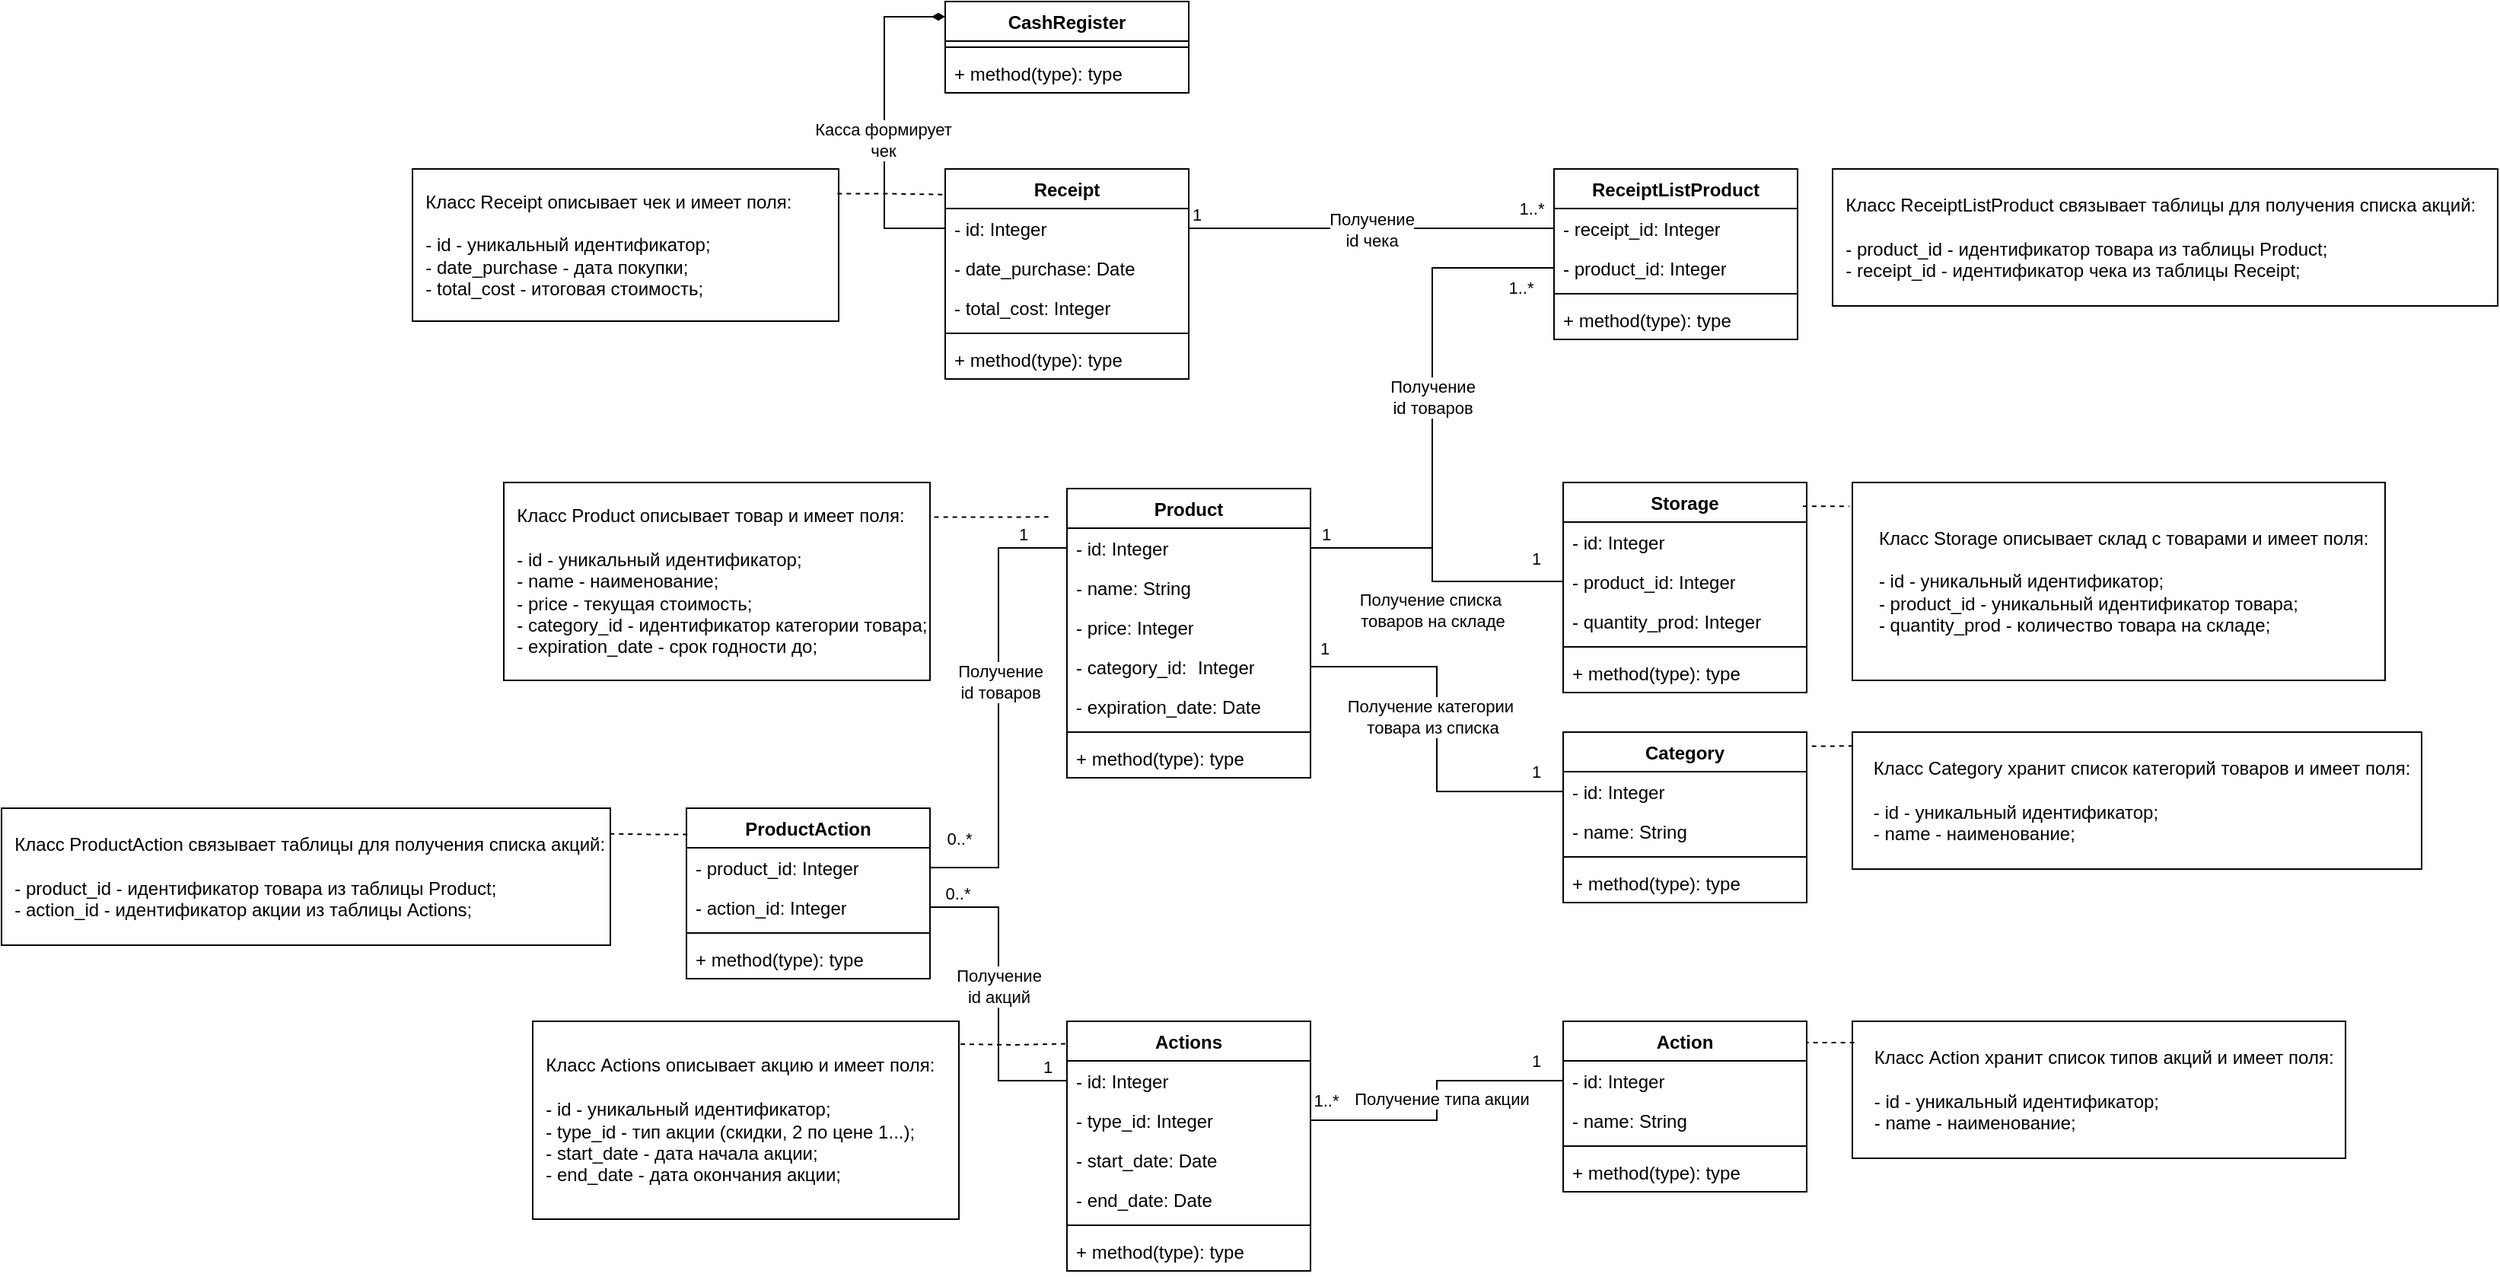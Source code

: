 <mxfile version="24.8.3">
  <diagram name="Страница — 1" id="jcjPnnef1QimTesesR7c">
    <mxGraphModel dx="1742" dy="925" grid="1" gridSize="10" guides="1" tooltips="1" connect="1" arrows="1" fold="1" page="0" pageScale="1" pageWidth="827" pageHeight="1169" math="0" shadow="0">
      <root>
        <mxCell id="0" />
        <mxCell id="1" parent="0" />
        <mxCell id="q1_f-fq9vrWVQxnhj_u6-1" value="Product" style="swimlane;fontStyle=1;align=center;verticalAlign=top;childLayout=stackLayout;horizontal=1;startSize=26;horizontalStack=0;resizeParent=1;resizeParentMax=0;resizeLast=0;collapsible=1;marginBottom=0;whiteSpace=wrap;html=1;" vertex="1" parent="1">
          <mxGeometry x="210" y="160" width="160" height="190" as="geometry" />
        </mxCell>
        <mxCell id="q1_f-fq9vrWVQxnhj_u6-5" value="- id: Integer" style="text;strokeColor=none;fillColor=none;align=left;verticalAlign=top;spacingLeft=4;spacingRight=4;overflow=hidden;rotatable=0;points=[[0,0.5],[1,0.5]];portConstraint=eastwest;whiteSpace=wrap;html=1;" vertex="1" parent="q1_f-fq9vrWVQxnhj_u6-1">
          <mxGeometry y="26" width="160" height="26" as="geometry" />
        </mxCell>
        <mxCell id="q1_f-fq9vrWVQxnhj_u6-6" value="- name: String" style="text;strokeColor=none;fillColor=none;align=left;verticalAlign=top;spacingLeft=4;spacingRight=4;overflow=hidden;rotatable=0;points=[[0,0.5],[1,0.5]];portConstraint=eastwest;whiteSpace=wrap;html=1;" vertex="1" parent="q1_f-fq9vrWVQxnhj_u6-1">
          <mxGeometry y="52" width="160" height="26" as="geometry" />
        </mxCell>
        <mxCell id="q1_f-fq9vrWVQxnhj_u6-7" value="- price: Integer" style="text;strokeColor=none;fillColor=none;align=left;verticalAlign=top;spacingLeft=4;spacingRight=4;overflow=hidden;rotatable=0;points=[[0,0.5],[1,0.5]];portConstraint=eastwest;whiteSpace=wrap;html=1;" vertex="1" parent="q1_f-fq9vrWVQxnhj_u6-1">
          <mxGeometry y="78" width="160" height="26" as="geometry" />
        </mxCell>
        <mxCell id="q1_f-fq9vrWVQxnhj_u6-2" value="- category_id:&amp;nbsp;&lt;span style=&quot;white-space: pre;&quot;&gt;&#x9;&lt;/span&gt;Integer" style="text;strokeColor=none;fillColor=none;align=left;verticalAlign=top;spacingLeft=4;spacingRight=4;overflow=hidden;rotatable=0;points=[[0,0.5],[1,0.5]];portConstraint=eastwest;whiteSpace=wrap;html=1;" vertex="1" parent="q1_f-fq9vrWVQxnhj_u6-1">
          <mxGeometry y="104" width="160" height="26" as="geometry" />
        </mxCell>
        <mxCell id="q1_f-fq9vrWVQxnhj_u6-39" value="- expiration_date: Date" style="text;strokeColor=none;fillColor=none;align=left;verticalAlign=top;spacingLeft=4;spacingRight=4;overflow=hidden;rotatable=0;points=[[0,0.5],[1,0.5]];portConstraint=eastwest;whiteSpace=wrap;html=1;" vertex="1" parent="q1_f-fq9vrWVQxnhj_u6-1">
          <mxGeometry y="130" width="160" height="26" as="geometry" />
        </mxCell>
        <mxCell id="q1_f-fq9vrWVQxnhj_u6-3" value="" style="line;strokeWidth=1;fillColor=none;align=left;verticalAlign=middle;spacingTop=-1;spacingLeft=3;spacingRight=3;rotatable=0;labelPosition=right;points=[];portConstraint=eastwest;strokeColor=inherit;" vertex="1" parent="q1_f-fq9vrWVQxnhj_u6-1">
          <mxGeometry y="156" width="160" height="8" as="geometry" />
        </mxCell>
        <mxCell id="q1_f-fq9vrWVQxnhj_u6-4" value="+ method(type): type" style="text;strokeColor=none;fillColor=none;align=left;verticalAlign=top;spacingLeft=4;spacingRight=4;overflow=hidden;rotatable=0;points=[[0,0.5],[1,0.5]];portConstraint=eastwest;whiteSpace=wrap;html=1;" vertex="1" parent="q1_f-fq9vrWVQxnhj_u6-1">
          <mxGeometry y="164" width="160" height="26" as="geometry" />
        </mxCell>
        <mxCell id="q1_f-fq9vrWVQxnhj_u6-8" value="&amp;nbsp; Класс Product описывает товар и имеет поля:&amp;nbsp;&lt;div&gt;&lt;br&gt;&lt;div&gt;&amp;nbsp; - id - уникальный идентификатор;&lt;/div&gt;&lt;div&gt;&amp;nbsp; - name - наименование;&lt;/div&gt;&lt;div&gt;&amp;nbsp; - price - текущая стоимость;&lt;/div&gt;&lt;div&gt;&amp;nbsp; - category_id - идентификатор категории товара;&lt;/div&gt;&lt;/div&gt;&lt;div&gt;&amp;nbsp; - expiration_date - срок годности до;&lt;/div&gt;" style="html=1;dropTarget=0;whiteSpace=wrap;align=left;" vertex="1" parent="1">
          <mxGeometry x="-160" y="156" width="280" height="130" as="geometry" />
        </mxCell>
        <mxCell id="q1_f-fq9vrWVQxnhj_u6-12" value="Storage" style="swimlane;fontStyle=1;align=center;verticalAlign=top;childLayout=stackLayout;horizontal=1;startSize=26;horizontalStack=0;resizeParent=1;resizeParentMax=0;resizeLast=0;collapsible=1;marginBottom=0;whiteSpace=wrap;html=1;" vertex="1" parent="1">
          <mxGeometry x="536" y="156" width="160" height="138" as="geometry" />
        </mxCell>
        <mxCell id="q1_f-fq9vrWVQxnhj_u6-20" value="- id: Integer" style="text;strokeColor=none;fillColor=none;align=left;verticalAlign=top;spacingLeft=4;spacingRight=4;overflow=hidden;rotatable=0;points=[[0,0.5],[1,0.5]];portConstraint=eastwest;whiteSpace=wrap;html=1;" vertex="1" parent="q1_f-fq9vrWVQxnhj_u6-12">
          <mxGeometry y="26" width="160" height="26" as="geometry" />
        </mxCell>
        <mxCell id="q1_f-fq9vrWVQxnhj_u6-21" value="- product_id: Integer" style="text;strokeColor=none;fillColor=none;align=left;verticalAlign=top;spacingLeft=4;spacingRight=4;overflow=hidden;rotatable=0;points=[[0,0.5],[1,0.5]];portConstraint=eastwest;whiteSpace=wrap;html=1;" vertex="1" parent="q1_f-fq9vrWVQxnhj_u6-12">
          <mxGeometry y="52" width="160" height="26" as="geometry" />
        </mxCell>
        <mxCell id="q1_f-fq9vrWVQxnhj_u6-13" value="- quantity_prod: Integer" style="text;strokeColor=none;fillColor=none;align=left;verticalAlign=top;spacingLeft=4;spacingRight=4;overflow=hidden;rotatable=0;points=[[0,0.5],[1,0.5]];portConstraint=eastwest;whiteSpace=wrap;html=1;" vertex="1" parent="q1_f-fq9vrWVQxnhj_u6-12">
          <mxGeometry y="78" width="160" height="26" as="geometry" />
        </mxCell>
        <mxCell id="q1_f-fq9vrWVQxnhj_u6-14" value="" style="line;strokeWidth=1;fillColor=none;align=left;verticalAlign=middle;spacingTop=-1;spacingLeft=3;spacingRight=3;rotatable=0;labelPosition=right;points=[];portConstraint=eastwest;strokeColor=inherit;" vertex="1" parent="q1_f-fq9vrWVQxnhj_u6-12">
          <mxGeometry y="104" width="160" height="8" as="geometry" />
        </mxCell>
        <mxCell id="q1_f-fq9vrWVQxnhj_u6-15" value="+ method(type): type" style="text;strokeColor=none;fillColor=none;align=left;verticalAlign=top;spacingLeft=4;spacingRight=4;overflow=hidden;rotatable=0;points=[[0,0.5],[1,0.5]];portConstraint=eastwest;whiteSpace=wrap;html=1;" vertex="1" parent="q1_f-fq9vrWVQxnhj_u6-12">
          <mxGeometry y="112" width="160" height="26" as="geometry" />
        </mxCell>
        <mxCell id="q1_f-fq9vrWVQxnhj_u6-16" value="&lt;div style=&quot;text-align: left;&quot;&gt;&lt;span style=&quot;background-color: initial;&quot;&gt;&amp;nbsp; Класс Storage описывает склад с товарами и имеет поля:&lt;/span&gt;&lt;/div&gt;&lt;div style=&quot;text-align: left;&quot;&gt;&lt;span style=&quot;background-color: initial;&quot;&gt;&lt;br&gt;&lt;/span&gt;&lt;/div&gt;&lt;div style=&quot;text-align: left;&quot;&gt;&amp;nbsp; - id - уникальный идентификатор;&lt;/div&gt;&lt;div style=&quot;text-align: left;&quot;&gt;&amp;nbsp; - product_id - уникальный идентификатор товара;&amp;nbsp;&lt;/div&gt;&lt;div style=&quot;text-align: left;&quot;&gt;&amp;nbsp; - quantity_prod - количество товара на складе;&lt;/div&gt;" style="html=1;dropTarget=0;whiteSpace=wrap;perimeterSpacing=0;" vertex="1" parent="1">
          <mxGeometry x="726" y="156" width="350" height="130" as="geometry" />
        </mxCell>
        <mxCell id="q1_f-fq9vrWVQxnhj_u6-22" style="edgeStyle=orthogonalEdgeStyle;rounded=0;orthogonalLoop=1;jettySize=auto;html=1;dashed=1;endArrow=none;endFill=0;exitX=1.01;exitY=0.175;exitDx=0;exitDy=0;exitPerimeter=0;entryX=-0.01;entryY=0.098;entryDx=0;entryDy=0;entryPerimeter=0;" edge="1" parent="1" source="q1_f-fq9vrWVQxnhj_u6-8">
          <mxGeometry relative="1" as="geometry">
            <mxPoint x="149" y="180" as="sourcePoint" />
            <mxPoint x="198.4" y="178.62" as="targetPoint" />
          </mxGeometry>
        </mxCell>
        <mxCell id="q1_f-fq9vrWVQxnhj_u6-23" style="edgeStyle=orthogonalEdgeStyle;rounded=0;orthogonalLoop=1;jettySize=auto;html=1;exitX=0.984;exitY=0.113;exitDx=0;exitDy=0;entryX=-0.006;entryY=0.126;entryDx=0;entryDy=0;entryPerimeter=0;exitPerimeter=0;endArrow=none;endFill=0;dashed=1;" edge="1" parent="1" source="q1_f-fq9vrWVQxnhj_u6-12" target="q1_f-fq9vrWVQxnhj_u6-16">
          <mxGeometry relative="1" as="geometry" />
        </mxCell>
        <mxCell id="q1_f-fq9vrWVQxnhj_u6-24" style="edgeStyle=orthogonalEdgeStyle;rounded=0;orthogonalLoop=1;jettySize=auto;html=1;exitX=1;exitY=0.5;exitDx=0;exitDy=0;entryX=0;entryY=0.5;entryDx=0;entryDy=0;endArrow=none;endFill=0;startArrow=none;startFill=0;" edge="1" parent="1" source="q1_f-fq9vrWVQxnhj_u6-5" target="q1_f-fq9vrWVQxnhj_u6-21">
          <mxGeometry relative="1" as="geometry">
            <Array as="points">
              <mxPoint x="450" y="199" />
              <mxPoint x="450" y="221" />
            </Array>
          </mxGeometry>
        </mxCell>
        <mxCell id="q1_f-fq9vrWVQxnhj_u6-27" value="1" style="edgeLabel;html=1;align=center;verticalAlign=middle;resizable=0;points=[];" vertex="1" connectable="0" parent="q1_f-fq9vrWVQxnhj_u6-24">
          <mxGeometry x="0.81" y="-1" relative="1" as="geometry">
            <mxPoint y="-16" as="offset" />
          </mxGeometry>
        </mxCell>
        <mxCell id="q1_f-fq9vrWVQxnhj_u6-72" value="1" style="edgeLabel;html=1;align=center;verticalAlign=middle;resizable=0;points=[];" vertex="1" connectable="0" parent="q1_f-fq9vrWVQxnhj_u6-24">
          <mxGeometry x="-0.851" y="2" relative="1" as="geometry">
            <mxPoint x="-4" y="-7" as="offset" />
          </mxGeometry>
        </mxCell>
        <mxCell id="q1_f-fq9vrWVQxnhj_u6-28" value="Получение списка&amp;nbsp;&lt;div&gt;товаров на складе&lt;/div&gt;" style="edgeLabel;html=1;align=center;verticalAlign=middle;resizable=0;points=[];" vertex="1" connectable="0" parent="q1_f-fq9vrWVQxnhj_u6-24">
          <mxGeometry x="-0.227" relative="1" as="geometry">
            <mxPoint x="7" y="41" as="offset" />
          </mxGeometry>
        </mxCell>
        <mxCell id="q1_f-fq9vrWVQxnhj_u6-29" value="Category" style="swimlane;fontStyle=1;align=center;verticalAlign=top;childLayout=stackLayout;horizontal=1;startSize=26;horizontalStack=0;resizeParent=1;resizeParentMax=0;resizeLast=0;collapsible=1;marginBottom=0;whiteSpace=wrap;html=1;" vertex="1" parent="1">
          <mxGeometry x="536" y="320" width="160" height="112" as="geometry" />
        </mxCell>
        <mxCell id="q1_f-fq9vrWVQxnhj_u6-33" value="- id: Integer" style="text;strokeColor=none;fillColor=none;align=left;verticalAlign=top;spacingLeft=4;spacingRight=4;overflow=hidden;rotatable=0;points=[[0,0.5],[1,0.5]];portConstraint=eastwest;whiteSpace=wrap;html=1;" vertex="1" parent="q1_f-fq9vrWVQxnhj_u6-29">
          <mxGeometry y="26" width="160" height="26" as="geometry" />
        </mxCell>
        <mxCell id="q1_f-fq9vrWVQxnhj_u6-30" value="- name: String" style="text;strokeColor=none;fillColor=none;align=left;verticalAlign=top;spacingLeft=4;spacingRight=4;overflow=hidden;rotatable=0;points=[[0,0.5],[1,0.5]];portConstraint=eastwest;whiteSpace=wrap;html=1;" vertex="1" parent="q1_f-fq9vrWVQxnhj_u6-29">
          <mxGeometry y="52" width="160" height="26" as="geometry" />
        </mxCell>
        <mxCell id="q1_f-fq9vrWVQxnhj_u6-31" value="" style="line;strokeWidth=1;fillColor=none;align=left;verticalAlign=middle;spacingTop=-1;spacingLeft=3;spacingRight=3;rotatable=0;labelPosition=right;points=[];portConstraint=eastwest;strokeColor=inherit;" vertex="1" parent="q1_f-fq9vrWVQxnhj_u6-29">
          <mxGeometry y="78" width="160" height="8" as="geometry" />
        </mxCell>
        <mxCell id="q1_f-fq9vrWVQxnhj_u6-32" value="+ method(type): type" style="text;strokeColor=none;fillColor=none;align=left;verticalAlign=top;spacingLeft=4;spacingRight=4;overflow=hidden;rotatable=0;points=[[0,0.5],[1,0.5]];portConstraint=eastwest;whiteSpace=wrap;html=1;" vertex="1" parent="q1_f-fq9vrWVQxnhj_u6-29">
          <mxGeometry y="86" width="160" height="26" as="geometry" />
        </mxCell>
        <mxCell id="q1_f-fq9vrWVQxnhj_u6-34" style="edgeStyle=orthogonalEdgeStyle;rounded=0;orthogonalLoop=1;jettySize=auto;html=1;exitX=1;exitY=0.5;exitDx=0;exitDy=0;entryX=0;entryY=0.5;entryDx=0;entryDy=0;endArrow=none;endFill=0;startArrow=none;startFill=0;" edge="1" parent="1" source="q1_f-fq9vrWVQxnhj_u6-2" target="q1_f-fq9vrWVQxnhj_u6-33">
          <mxGeometry relative="1" as="geometry" />
        </mxCell>
        <mxCell id="q1_f-fq9vrWVQxnhj_u6-37" value="1" style="edgeLabel;html=1;align=center;verticalAlign=middle;resizable=0;points=[];" vertex="1" connectable="0" parent="q1_f-fq9vrWVQxnhj_u6-34">
          <mxGeometry x="0.852" y="-1" relative="1" as="geometry">
            <mxPoint y="-14" as="offset" />
          </mxGeometry>
        </mxCell>
        <mxCell id="q1_f-fq9vrWVQxnhj_u6-56" value="Получение категории&amp;nbsp;&lt;div&gt;товара из списка&lt;/div&gt;" style="edgeLabel;html=1;align=center;verticalAlign=middle;resizable=0;points=[];" vertex="1" connectable="0" parent="q1_f-fq9vrWVQxnhj_u6-34">
          <mxGeometry x="-0.435" y="-2" relative="1" as="geometry">
            <mxPoint x="10" y="31" as="offset" />
          </mxGeometry>
        </mxCell>
        <mxCell id="q1_f-fq9vrWVQxnhj_u6-35" value="&lt;div style=&quot;text-align: left;&quot;&gt;&lt;span style=&quot;background-color: initial;&quot;&gt;&amp;nbsp; Класс Category хранит список категорий товаров и имеет поля:&lt;/span&gt;&lt;/div&gt;&lt;div style=&quot;text-align: left;&quot;&gt;&lt;span style=&quot;background-color: initial;&quot;&gt;&lt;br&gt;&lt;/span&gt;&lt;/div&gt;&lt;div style=&quot;text-align: left;&quot;&gt;&amp;nbsp; - id - уникальный идентификатор;&lt;/div&gt;&lt;div style=&quot;text-align: left;&quot;&gt;&amp;nbsp; - name - наименование;&lt;/div&gt;" style="html=1;dropTarget=0;whiteSpace=wrap;perimeterSpacing=0;" vertex="1" parent="1">
          <mxGeometry x="726" y="320" width="374" height="90" as="geometry" />
        </mxCell>
        <mxCell id="q1_f-fq9vrWVQxnhj_u6-36" style="edgeStyle=orthogonalEdgeStyle;rounded=0;orthogonalLoop=1;jettySize=auto;html=1;exitX=0.001;exitY=0.102;exitDx=0;exitDy=0;entryX=1;entryY=0.104;entryDx=0;entryDy=0;entryPerimeter=0;exitPerimeter=0;dashed=1;endArrow=none;endFill=0;" edge="1" parent="1" source="q1_f-fq9vrWVQxnhj_u6-35" target="q1_f-fq9vrWVQxnhj_u6-29">
          <mxGeometry relative="1" as="geometry" />
        </mxCell>
        <mxCell id="q1_f-fq9vrWVQxnhj_u6-38" value="1" style="edgeLabel;html=1;align=center;verticalAlign=middle;resizable=0;points=[];" vertex="1" connectable="0" parent="1">
          <mxGeometry x="385" y="200" as="geometry">
            <mxPoint x="-6" y="65" as="offset" />
          </mxGeometry>
        </mxCell>
        <mxCell id="q1_f-fq9vrWVQxnhj_u6-40" value="Actions" style="swimlane;fontStyle=1;align=center;verticalAlign=top;childLayout=stackLayout;horizontal=1;startSize=26;horizontalStack=0;resizeParent=1;resizeParentMax=0;resizeLast=0;collapsible=1;marginBottom=0;whiteSpace=wrap;html=1;" vertex="1" parent="1">
          <mxGeometry x="210" y="510" width="160" height="164" as="geometry" />
        </mxCell>
        <mxCell id="q1_f-fq9vrWVQxnhj_u6-44" value="- id: Integer" style="text;strokeColor=none;fillColor=none;align=left;verticalAlign=top;spacingLeft=4;spacingRight=4;overflow=hidden;rotatable=0;points=[[0,0.5],[1,0.5]];portConstraint=eastwest;whiteSpace=wrap;html=1;" vertex="1" parent="q1_f-fq9vrWVQxnhj_u6-40">
          <mxGeometry y="26" width="160" height="26" as="geometry" />
        </mxCell>
        <mxCell id="q1_f-fq9vrWVQxnhj_u6-46" value="- type_id: Integer" style="text;strokeColor=none;fillColor=none;align=left;verticalAlign=top;spacingLeft=4;spacingRight=4;overflow=hidden;rotatable=0;points=[[0,0.5],[1,0.5]];portConstraint=eastwest;whiteSpace=wrap;html=1;" vertex="1" parent="q1_f-fq9vrWVQxnhj_u6-40">
          <mxGeometry y="52" width="160" height="26" as="geometry" />
        </mxCell>
        <mxCell id="q1_f-fq9vrWVQxnhj_u6-41" value="- start_date: Date" style="text;strokeColor=none;fillColor=none;align=left;verticalAlign=top;spacingLeft=4;spacingRight=4;overflow=hidden;rotatable=0;points=[[0,0.5],[1,0.5]];portConstraint=eastwest;whiteSpace=wrap;html=1;" vertex="1" parent="q1_f-fq9vrWVQxnhj_u6-40">
          <mxGeometry y="78" width="160" height="26" as="geometry" />
        </mxCell>
        <mxCell id="q1_f-fq9vrWVQxnhj_u6-45" value="- end_date: Date" style="text;strokeColor=none;fillColor=none;align=left;verticalAlign=top;spacingLeft=4;spacingRight=4;overflow=hidden;rotatable=0;points=[[0,0.5],[1,0.5]];portConstraint=eastwest;whiteSpace=wrap;html=1;" vertex="1" parent="q1_f-fq9vrWVQxnhj_u6-40">
          <mxGeometry y="104" width="160" height="26" as="geometry" />
        </mxCell>
        <mxCell id="q1_f-fq9vrWVQxnhj_u6-42" value="" style="line;strokeWidth=1;fillColor=none;align=left;verticalAlign=middle;spacingTop=-1;spacingLeft=3;spacingRight=3;rotatable=0;labelPosition=right;points=[];portConstraint=eastwest;strokeColor=inherit;" vertex="1" parent="q1_f-fq9vrWVQxnhj_u6-40">
          <mxGeometry y="130" width="160" height="8" as="geometry" />
        </mxCell>
        <mxCell id="q1_f-fq9vrWVQxnhj_u6-43" value="+ method(type): type" style="text;strokeColor=none;fillColor=none;align=left;verticalAlign=top;spacingLeft=4;spacingRight=4;overflow=hidden;rotatable=0;points=[[0,0.5],[1,0.5]];portConstraint=eastwest;whiteSpace=wrap;html=1;" vertex="1" parent="q1_f-fq9vrWVQxnhj_u6-40">
          <mxGeometry y="138" width="160" height="26" as="geometry" />
        </mxCell>
        <mxCell id="q1_f-fq9vrWVQxnhj_u6-47" value="Action" style="swimlane;fontStyle=1;align=center;verticalAlign=top;childLayout=stackLayout;horizontal=1;startSize=26;horizontalStack=0;resizeParent=1;resizeParentMax=0;resizeLast=0;collapsible=1;marginBottom=0;whiteSpace=wrap;html=1;" vertex="1" parent="1">
          <mxGeometry x="536" y="510" width="160" height="112" as="geometry" />
        </mxCell>
        <mxCell id="q1_f-fq9vrWVQxnhj_u6-48" value="- id: Integer" style="text;strokeColor=none;fillColor=none;align=left;verticalAlign=top;spacingLeft=4;spacingRight=4;overflow=hidden;rotatable=0;points=[[0,0.5],[1,0.5]];portConstraint=eastwest;whiteSpace=wrap;html=1;" vertex="1" parent="q1_f-fq9vrWVQxnhj_u6-47">
          <mxGeometry y="26" width="160" height="26" as="geometry" />
        </mxCell>
        <mxCell id="q1_f-fq9vrWVQxnhj_u6-54" value="- name: String" style="text;strokeColor=none;fillColor=none;align=left;verticalAlign=top;spacingLeft=4;spacingRight=4;overflow=hidden;rotatable=0;points=[[0,0.5],[1,0.5]];portConstraint=eastwest;whiteSpace=wrap;html=1;" vertex="1" parent="q1_f-fq9vrWVQxnhj_u6-47">
          <mxGeometry y="52" width="160" height="26" as="geometry" />
        </mxCell>
        <mxCell id="q1_f-fq9vrWVQxnhj_u6-52" value="" style="line;strokeWidth=1;fillColor=none;align=left;verticalAlign=middle;spacingTop=-1;spacingLeft=3;spacingRight=3;rotatable=0;labelPosition=right;points=[];portConstraint=eastwest;strokeColor=inherit;" vertex="1" parent="q1_f-fq9vrWVQxnhj_u6-47">
          <mxGeometry y="78" width="160" height="8" as="geometry" />
        </mxCell>
        <mxCell id="q1_f-fq9vrWVQxnhj_u6-53" value="+ method(type): type" style="text;strokeColor=none;fillColor=none;align=left;verticalAlign=top;spacingLeft=4;spacingRight=4;overflow=hidden;rotatable=0;points=[[0,0.5],[1,0.5]];portConstraint=eastwest;whiteSpace=wrap;html=1;" vertex="1" parent="q1_f-fq9vrWVQxnhj_u6-47">
          <mxGeometry y="86" width="160" height="26" as="geometry" />
        </mxCell>
        <mxCell id="q1_f-fq9vrWVQxnhj_u6-55" style="edgeStyle=orthogonalEdgeStyle;rounded=0;orthogonalLoop=1;jettySize=auto;html=1;exitX=1;exitY=0.5;exitDx=0;exitDy=0;entryX=0;entryY=0.5;entryDx=0;entryDy=0;endArrow=none;endFill=0;startArrow=none;startFill=0;" edge="1" parent="1" source="q1_f-fq9vrWVQxnhj_u6-46" target="q1_f-fq9vrWVQxnhj_u6-48">
          <mxGeometry relative="1" as="geometry" />
        </mxCell>
        <mxCell id="q1_f-fq9vrWVQxnhj_u6-60" value="1..*" style="edgeLabel;html=1;align=center;verticalAlign=middle;resizable=0;points=[];" vertex="1" connectable="0" parent="q1_f-fq9vrWVQxnhj_u6-55">
          <mxGeometry x="-0.771" y="-3" relative="1" as="geometry">
            <mxPoint x="-12" y="-16" as="offset" />
          </mxGeometry>
        </mxCell>
        <mxCell id="q1_f-fq9vrWVQxnhj_u6-61" value="Получение типа акции" style="edgeLabel;html=1;align=center;verticalAlign=middle;resizable=0;points=[];" vertex="1" connectable="0" parent="q1_f-fq9vrWVQxnhj_u6-55">
          <mxGeometry x="0.033" y="1" relative="1" as="geometry">
            <mxPoint x="4" y="2" as="offset" />
          </mxGeometry>
        </mxCell>
        <mxCell id="q1_f-fq9vrWVQxnhj_u6-58" value="1" style="edgeLabel;html=1;align=center;verticalAlign=middle;resizable=0;points=[];" vertex="1" connectable="0" parent="1">
          <mxGeometry x="390" y="570" as="geometry">
            <mxPoint x="128" y="-34" as="offset" />
          </mxGeometry>
        </mxCell>
        <mxCell id="q1_f-fq9vrWVQxnhj_u6-63" value="ProductAction" style="swimlane;fontStyle=1;align=center;verticalAlign=top;childLayout=stackLayout;horizontal=1;startSize=26;horizontalStack=0;resizeParent=1;resizeParentMax=0;resizeLast=0;collapsible=1;marginBottom=0;whiteSpace=wrap;html=1;" vertex="1" parent="1">
          <mxGeometry x="-40" y="370" width="160" height="112" as="geometry" />
        </mxCell>
        <mxCell id="q1_f-fq9vrWVQxnhj_u6-67" value="- product_id: Integer" style="text;strokeColor=none;fillColor=none;align=left;verticalAlign=top;spacingLeft=4;spacingRight=4;overflow=hidden;rotatable=0;points=[[0,0.5],[1,0.5]];portConstraint=eastwest;whiteSpace=wrap;html=1;" vertex="1" parent="q1_f-fq9vrWVQxnhj_u6-63">
          <mxGeometry y="26" width="160" height="26" as="geometry" />
        </mxCell>
        <mxCell id="q1_f-fq9vrWVQxnhj_u6-64" value="- action_id: Integer" style="text;strokeColor=none;fillColor=none;align=left;verticalAlign=top;spacingLeft=4;spacingRight=4;overflow=hidden;rotatable=0;points=[[0,0.5],[1,0.5]];portConstraint=eastwest;whiteSpace=wrap;html=1;" vertex="1" parent="q1_f-fq9vrWVQxnhj_u6-63">
          <mxGeometry y="52" width="160" height="26" as="geometry" />
        </mxCell>
        <mxCell id="q1_f-fq9vrWVQxnhj_u6-65" value="" style="line;strokeWidth=1;fillColor=none;align=left;verticalAlign=middle;spacingTop=-1;spacingLeft=3;spacingRight=3;rotatable=0;labelPosition=right;points=[];portConstraint=eastwest;strokeColor=inherit;" vertex="1" parent="q1_f-fq9vrWVQxnhj_u6-63">
          <mxGeometry y="78" width="160" height="8" as="geometry" />
        </mxCell>
        <mxCell id="q1_f-fq9vrWVQxnhj_u6-66" value="+ method(type): type" style="text;strokeColor=none;fillColor=none;align=left;verticalAlign=top;spacingLeft=4;spacingRight=4;overflow=hidden;rotatable=0;points=[[0,0.5],[1,0.5]];portConstraint=eastwest;whiteSpace=wrap;html=1;" vertex="1" parent="q1_f-fq9vrWVQxnhj_u6-63">
          <mxGeometry y="86" width="160" height="26" as="geometry" />
        </mxCell>
        <mxCell id="q1_f-fq9vrWVQxnhj_u6-68" style="edgeStyle=orthogonalEdgeStyle;rounded=0;orthogonalLoop=1;jettySize=auto;html=1;exitX=0;exitY=0.5;exitDx=0;exitDy=0;entryX=1;entryY=0.5;entryDx=0;entryDy=0;endArrow=none;endFill=0;startArrow=none;startFill=0;" edge="1" parent="1" source="q1_f-fq9vrWVQxnhj_u6-5" target="q1_f-fq9vrWVQxnhj_u6-67">
          <mxGeometry relative="1" as="geometry" />
        </mxCell>
        <mxCell id="q1_f-fq9vrWVQxnhj_u6-70" value="1" style="edgeLabel;html=1;align=center;verticalAlign=middle;resizable=0;points=[];" vertex="1" connectable="0" parent="q1_f-fq9vrWVQxnhj_u6-68">
          <mxGeometry x="0.869" y="-1" relative="1" as="geometry">
            <mxPoint x="41" y="-218" as="offset" />
          </mxGeometry>
        </mxCell>
        <mxCell id="q1_f-fq9vrWVQxnhj_u6-71" value="0..*" style="edgeLabel;html=1;align=center;verticalAlign=middle;resizable=0;points=[];" vertex="1" connectable="0" parent="q1_f-fq9vrWVQxnhj_u6-68">
          <mxGeometry x="-0.855" relative="1" as="geometry">
            <mxPoint x="-49" y="191" as="offset" />
          </mxGeometry>
        </mxCell>
        <mxCell id="q1_f-fq9vrWVQxnhj_u6-76" value="Получение&lt;div&gt;id товаров&lt;/div&gt;" style="edgeLabel;html=1;align=center;verticalAlign=middle;resizable=0;points=[];" vertex="1" connectable="0" parent="q1_f-fq9vrWVQxnhj_u6-68">
          <mxGeometry x="-0.114" y="1" relative="1" as="geometry">
            <mxPoint as="offset" />
          </mxGeometry>
        </mxCell>
        <mxCell id="q1_f-fq9vrWVQxnhj_u6-69" style="edgeStyle=orthogonalEdgeStyle;rounded=0;orthogonalLoop=1;jettySize=auto;html=1;exitX=0;exitY=0.5;exitDx=0;exitDy=0;entryX=1;entryY=0.5;entryDx=0;entryDy=0;endArrow=none;endFill=0;" edge="1" parent="1" source="q1_f-fq9vrWVQxnhj_u6-44" target="q1_f-fq9vrWVQxnhj_u6-64">
          <mxGeometry relative="1" as="geometry" />
        </mxCell>
        <mxCell id="q1_f-fq9vrWVQxnhj_u6-73" value="1" style="edgeLabel;html=1;align=center;verticalAlign=middle;resizable=0;points=[];" vertex="1" connectable="0" parent="q1_f-fq9vrWVQxnhj_u6-69">
          <mxGeometry x="-0.866" y="1" relative="1" as="geometry">
            <mxPoint y="-10" as="offset" />
          </mxGeometry>
        </mxCell>
        <mxCell id="q1_f-fq9vrWVQxnhj_u6-74" value="0..*" style="edgeLabel;html=1;align=center;verticalAlign=middle;resizable=0;points=[];" vertex="1" connectable="0" parent="1">
          <mxGeometry x="139" y="395" as="geometry">
            <mxPoint x="-1" y="31" as="offset" />
          </mxGeometry>
        </mxCell>
        <mxCell id="q1_f-fq9vrWVQxnhj_u6-77" value="Получение&lt;div&gt;id акций&lt;/div&gt;" style="edgeLabel;html=1;align=center;verticalAlign=middle;resizable=0;points=[];" vertex="1" connectable="0" parent="1">
          <mxGeometry x="165" y="487.003" as="geometry" />
        </mxCell>
        <mxCell id="q1_f-fq9vrWVQxnhj_u6-78" value="&amp;nbsp; Класс ProductAction связывает таблицы для получения списка акций:&amp;nbsp;&lt;div&gt;&lt;br&gt;&lt;div&gt;&amp;nbsp; - product_id - идентификатор товара из таблицы Product;&lt;/div&gt;&lt;/div&gt;&lt;div&gt;&amp;nbsp; - action_id - идентификатор акции из таблицы Actions;&lt;/div&gt;" style="html=1;dropTarget=0;whiteSpace=wrap;align=left;" vertex="1" parent="1">
          <mxGeometry x="-490" y="370" width="400" height="90" as="geometry" />
        </mxCell>
        <mxCell id="q1_f-fq9vrWVQxnhj_u6-79" style="edgeStyle=orthogonalEdgeStyle;rounded=0;orthogonalLoop=1;jettySize=auto;html=1;exitX=0.004;exitY=0.154;exitDx=0;exitDy=0;entryX=1.001;entryY=0.187;entryDx=0;entryDy=0;entryPerimeter=0;exitPerimeter=0;endArrow=none;endFill=0;dashed=1;" edge="1" parent="1" source="q1_f-fq9vrWVQxnhj_u6-63" target="q1_f-fq9vrWVQxnhj_u6-78">
          <mxGeometry relative="1" as="geometry" />
        </mxCell>
        <mxCell id="q1_f-fq9vrWVQxnhj_u6-81" value="&amp;nbsp; Класс Actions описывает акцию и имеет поля:&amp;nbsp;&lt;div&gt;&lt;br&gt;&lt;div&gt;&amp;nbsp; - id - уникальный идентификатор;&lt;/div&gt;&lt;div&gt;&amp;nbsp; - type_id - тип акции (скидки, 2 по цене 1...);&lt;/div&gt;&lt;div&gt;&amp;nbsp; - start_date - дата начала акции;&lt;/div&gt;&lt;/div&gt;&lt;div&gt;&amp;nbsp; - end_date - дата окончания акции;&lt;/div&gt;" style="html=1;dropTarget=0;whiteSpace=wrap;align=left;" vertex="1" parent="1">
          <mxGeometry x="-141" y="510" width="280" height="130" as="geometry" />
        </mxCell>
        <mxCell id="q1_f-fq9vrWVQxnhj_u6-82" style="edgeStyle=orthogonalEdgeStyle;rounded=0;orthogonalLoop=1;jettySize=auto;html=1;entryX=-0.003;entryY=0.09;entryDx=0;entryDy=0;entryPerimeter=0;endArrow=none;endFill=0;dashed=1;" edge="1" parent="1" target="q1_f-fq9vrWVQxnhj_u6-40">
          <mxGeometry relative="1" as="geometry">
            <mxPoint x="140" y="525" as="sourcePoint" />
          </mxGeometry>
        </mxCell>
        <mxCell id="q1_f-fq9vrWVQxnhj_u6-84" value="&lt;div style=&quot;text-align: left;&quot;&gt;&lt;span style=&quot;background-color: initial;&quot;&gt;&amp;nbsp; Класс Action хранит список типов акций и имеет поля:&lt;/span&gt;&lt;/div&gt;&lt;div style=&quot;text-align: left;&quot;&gt;&lt;span style=&quot;background-color: initial;&quot;&gt;&lt;br&gt;&lt;/span&gt;&lt;/div&gt;&lt;div style=&quot;text-align: left;&quot;&gt;&amp;nbsp; - id - уникальный идентификатор;&lt;/div&gt;&lt;div style=&quot;text-align: left;&quot;&gt;&amp;nbsp; - name - наименование;&lt;/div&gt;" style="html=1;dropTarget=0;whiteSpace=wrap;perimeterSpacing=0;" vertex="1" parent="1">
          <mxGeometry x="726" y="510" width="324" height="90" as="geometry" />
        </mxCell>
        <mxCell id="q1_f-fq9vrWVQxnhj_u6-85" style="edgeStyle=orthogonalEdgeStyle;rounded=0;orthogonalLoop=1;jettySize=auto;html=1;exitX=0.004;exitY=0.155;exitDx=0;exitDy=0;entryX=0.998;entryY=0.129;entryDx=0;entryDy=0;entryPerimeter=0;exitPerimeter=0;endArrow=none;endFill=0;dashed=1;" edge="1" parent="1" source="q1_f-fq9vrWVQxnhj_u6-84" target="q1_f-fq9vrWVQxnhj_u6-47">
          <mxGeometry relative="1" as="geometry" />
        </mxCell>
        <mxCell id="q1_f-fq9vrWVQxnhj_u6-86" value="Receipt" style="swimlane;fontStyle=1;align=center;verticalAlign=top;childLayout=stackLayout;horizontal=1;startSize=26;horizontalStack=0;resizeParent=1;resizeParentMax=0;resizeLast=0;collapsible=1;marginBottom=0;whiteSpace=wrap;html=1;" vertex="1" parent="1">
          <mxGeometry x="130" y="-50" width="160" height="138" as="geometry" />
        </mxCell>
        <mxCell id="q1_f-fq9vrWVQxnhj_u6-90" value="- id: Integer" style="text;strokeColor=none;fillColor=none;align=left;verticalAlign=top;spacingLeft=4;spacingRight=4;overflow=hidden;rotatable=0;points=[[0,0.5],[1,0.5]];portConstraint=eastwest;whiteSpace=wrap;html=1;" vertex="1" parent="q1_f-fq9vrWVQxnhj_u6-86">
          <mxGeometry y="26" width="160" height="26" as="geometry" />
        </mxCell>
        <mxCell id="q1_f-fq9vrWVQxnhj_u6-91" value="- date_purchase: Date" style="text;strokeColor=none;fillColor=none;align=left;verticalAlign=top;spacingLeft=4;spacingRight=4;overflow=hidden;rotatable=0;points=[[0,0.5],[1,0.5]];portConstraint=eastwest;whiteSpace=wrap;html=1;" vertex="1" parent="q1_f-fq9vrWVQxnhj_u6-86">
          <mxGeometry y="52" width="160" height="26" as="geometry" />
        </mxCell>
        <mxCell id="q1_f-fq9vrWVQxnhj_u6-93" value="- total_cost: Integer" style="text;strokeColor=none;fillColor=none;align=left;verticalAlign=top;spacingLeft=4;spacingRight=4;overflow=hidden;rotatable=0;points=[[0,0.5],[1,0.5]];portConstraint=eastwest;whiteSpace=wrap;html=1;" vertex="1" parent="q1_f-fq9vrWVQxnhj_u6-86">
          <mxGeometry y="78" width="160" height="26" as="geometry" />
        </mxCell>
        <mxCell id="q1_f-fq9vrWVQxnhj_u6-88" value="" style="line;strokeWidth=1;fillColor=none;align=left;verticalAlign=middle;spacingTop=-1;spacingLeft=3;spacingRight=3;rotatable=0;labelPosition=right;points=[];portConstraint=eastwest;strokeColor=inherit;" vertex="1" parent="q1_f-fq9vrWVQxnhj_u6-86">
          <mxGeometry y="104" width="160" height="8" as="geometry" />
        </mxCell>
        <mxCell id="q1_f-fq9vrWVQxnhj_u6-89" value="+ method(type): type" style="text;strokeColor=none;fillColor=none;align=left;verticalAlign=top;spacingLeft=4;spacingRight=4;overflow=hidden;rotatable=0;points=[[0,0.5],[1,0.5]];portConstraint=eastwest;whiteSpace=wrap;html=1;" vertex="1" parent="q1_f-fq9vrWVQxnhj_u6-86">
          <mxGeometry y="112" width="160" height="26" as="geometry" />
        </mxCell>
        <mxCell id="q1_f-fq9vrWVQxnhj_u6-94" value="ReceiptListProduct" style="swimlane;fontStyle=1;align=center;verticalAlign=top;childLayout=stackLayout;horizontal=1;startSize=26;horizontalStack=0;resizeParent=1;resizeParentMax=0;resizeLast=0;collapsible=1;marginBottom=0;whiteSpace=wrap;html=1;" vertex="1" parent="1">
          <mxGeometry x="530" y="-50" width="160" height="112" as="geometry" />
        </mxCell>
        <mxCell id="q1_f-fq9vrWVQxnhj_u6-98" value="- receipt_id: Integer" style="text;strokeColor=none;fillColor=none;align=left;verticalAlign=top;spacingLeft=4;spacingRight=4;overflow=hidden;rotatable=0;points=[[0,0.5],[1,0.5]];portConstraint=eastwest;whiteSpace=wrap;html=1;" vertex="1" parent="q1_f-fq9vrWVQxnhj_u6-94">
          <mxGeometry y="26" width="160" height="26" as="geometry" />
        </mxCell>
        <mxCell id="q1_f-fq9vrWVQxnhj_u6-95" value="- product_id: Integer" style="text;strokeColor=none;fillColor=none;align=left;verticalAlign=top;spacingLeft=4;spacingRight=4;overflow=hidden;rotatable=0;points=[[0,0.5],[1,0.5]];portConstraint=eastwest;whiteSpace=wrap;html=1;" vertex="1" parent="q1_f-fq9vrWVQxnhj_u6-94">
          <mxGeometry y="52" width="160" height="26" as="geometry" />
        </mxCell>
        <mxCell id="q1_f-fq9vrWVQxnhj_u6-96" value="" style="line;strokeWidth=1;fillColor=none;align=left;verticalAlign=middle;spacingTop=-1;spacingLeft=3;spacingRight=3;rotatable=0;labelPosition=right;points=[];portConstraint=eastwest;strokeColor=inherit;" vertex="1" parent="q1_f-fq9vrWVQxnhj_u6-94">
          <mxGeometry y="78" width="160" height="8" as="geometry" />
        </mxCell>
        <mxCell id="q1_f-fq9vrWVQxnhj_u6-97" value="+ method(type): type" style="text;strokeColor=none;fillColor=none;align=left;verticalAlign=top;spacingLeft=4;spacingRight=4;overflow=hidden;rotatable=0;points=[[0,0.5],[1,0.5]];portConstraint=eastwest;whiteSpace=wrap;html=1;" vertex="1" parent="q1_f-fq9vrWVQxnhj_u6-94">
          <mxGeometry y="86" width="160" height="26" as="geometry" />
        </mxCell>
        <mxCell id="q1_f-fq9vrWVQxnhj_u6-99" style="edgeStyle=orthogonalEdgeStyle;rounded=0;orthogonalLoop=1;jettySize=auto;html=1;exitX=1;exitY=0.5;exitDx=0;exitDy=0;entryX=0;entryY=0.5;entryDx=0;entryDy=0;endArrow=none;endFill=0;" edge="1" parent="1" source="q1_f-fq9vrWVQxnhj_u6-5" target="q1_f-fq9vrWVQxnhj_u6-95">
          <mxGeometry relative="1" as="geometry">
            <Array as="points">
              <mxPoint x="450" y="199" />
              <mxPoint x="450" y="15" />
            </Array>
          </mxGeometry>
        </mxCell>
        <mxCell id="q1_f-fq9vrWVQxnhj_u6-100" value="1..*" style="edgeLabel;html=1;align=center;verticalAlign=middle;resizable=0;points=[];" vertex="1" connectable="0" parent="q1_f-fq9vrWVQxnhj_u6-99">
          <mxGeometry x="0.871" relative="1" as="geometry">
            <mxPoint y="13" as="offset" />
          </mxGeometry>
        </mxCell>
        <mxCell id="q1_f-fq9vrWVQxnhj_u6-101" style="edgeStyle=orthogonalEdgeStyle;rounded=0;orthogonalLoop=1;jettySize=auto;html=1;exitX=1;exitY=0.5;exitDx=0;exitDy=0;endArrow=none;endFill=0;" edge="1" parent="1" source="q1_f-fq9vrWVQxnhj_u6-90">
          <mxGeometry relative="1" as="geometry">
            <mxPoint x="530" y="-11" as="targetPoint" />
          </mxGeometry>
        </mxCell>
        <mxCell id="q1_f-fq9vrWVQxnhj_u6-102" value="1..*" style="edgeLabel;html=1;align=center;verticalAlign=middle;resizable=0;points=[];" vertex="1" connectable="0" parent="q1_f-fq9vrWVQxnhj_u6-101">
          <mxGeometry x="0.875" relative="1" as="geometry">
            <mxPoint y="-13" as="offset" />
          </mxGeometry>
        </mxCell>
        <mxCell id="q1_f-fq9vrWVQxnhj_u6-103" value="1" style="edgeLabel;html=1;align=center;verticalAlign=middle;resizable=0;points=[];" vertex="1" connectable="0" parent="q1_f-fq9vrWVQxnhj_u6-101">
          <mxGeometry x="-0.889" relative="1" as="geometry">
            <mxPoint x="-9" y="-9" as="offset" />
          </mxGeometry>
        </mxCell>
        <mxCell id="q1_f-fq9vrWVQxnhj_u6-104" value="Получение&lt;div&gt;id чека&lt;/div&gt;" style="edgeLabel;html=1;align=center;verticalAlign=middle;resizable=0;points=[];" vertex="1" connectable="0" parent="1">
          <mxGeometry x="410" y="-9.997" as="geometry" />
        </mxCell>
        <mxCell id="q1_f-fq9vrWVQxnhj_u6-105" value="Получение&lt;div&gt;id товаров&lt;/div&gt;" style="edgeLabel;html=1;align=center;verticalAlign=middle;resizable=0;points=[];" vertex="1" connectable="0" parent="1">
          <mxGeometry x="450" y="100.003" as="geometry" />
        </mxCell>
        <mxCell id="q1_f-fq9vrWVQxnhj_u6-106" value="&amp;nbsp; Класс&amp;nbsp;&lt;span style=&quot;text-align: center;&quot;&gt;ReceiptListProduct&lt;/span&gt;&lt;span style=&quot;font-weight: 700; text-align: center;&quot;&gt;&amp;nbsp;&lt;/span&gt;связывает таблицы для получения списка акций:&amp;nbsp;&lt;div&gt;&lt;br&gt;&lt;div&gt;&amp;nbsp; - product_id - идентификатор товара из таблицы Product;&lt;/div&gt;&lt;/div&gt;&lt;div&gt;&amp;nbsp; - receipt_id - идентификатор чека из таблицы Receipt;&lt;/div&gt;" style="html=1;dropTarget=0;whiteSpace=wrap;align=left;" vertex="1" parent="1">
          <mxGeometry x="713" y="-50" width="437" height="90" as="geometry" />
        </mxCell>
        <mxCell id="q1_f-fq9vrWVQxnhj_u6-107" value="CashRegister" style="swimlane;fontStyle=1;align=center;verticalAlign=top;childLayout=stackLayout;horizontal=1;startSize=26;horizontalStack=0;resizeParent=1;resizeParentMax=0;resizeLast=0;collapsible=1;marginBottom=0;whiteSpace=wrap;html=1;" vertex="1" parent="1">
          <mxGeometry x="130" y="-160" width="160" height="60" as="geometry" />
        </mxCell>
        <mxCell id="q1_f-fq9vrWVQxnhj_u6-109" value="" style="line;strokeWidth=1;fillColor=none;align=left;verticalAlign=middle;spacingTop=-1;spacingLeft=3;spacingRight=3;rotatable=0;labelPosition=right;points=[];portConstraint=eastwest;strokeColor=inherit;" vertex="1" parent="q1_f-fq9vrWVQxnhj_u6-107">
          <mxGeometry y="26" width="160" height="8" as="geometry" />
        </mxCell>
        <mxCell id="q1_f-fq9vrWVQxnhj_u6-110" value="+ method(type): type" style="text;strokeColor=none;fillColor=none;align=left;verticalAlign=top;spacingLeft=4;spacingRight=4;overflow=hidden;rotatable=0;points=[[0,0.5],[1,0.5]];portConstraint=eastwest;whiteSpace=wrap;html=1;" vertex="1" parent="q1_f-fq9vrWVQxnhj_u6-107">
          <mxGeometry y="34" width="160" height="26" as="geometry" />
        </mxCell>
        <mxCell id="q1_f-fq9vrWVQxnhj_u6-113" style="edgeStyle=orthogonalEdgeStyle;rounded=0;orthogonalLoop=1;jettySize=auto;html=1;exitX=0;exitY=0.5;exitDx=0;exitDy=0;endArrow=diamondThin;endFill=1;" edge="1" parent="1" source="q1_f-fq9vrWVQxnhj_u6-90">
          <mxGeometry relative="1" as="geometry">
            <mxPoint x="130" y="-150" as="targetPoint" />
            <Array as="points">
              <mxPoint x="90" y="-11" />
              <mxPoint x="90" y="-150" />
              <mxPoint x="130" y="-150" />
            </Array>
          </mxGeometry>
        </mxCell>
        <mxCell id="q1_f-fq9vrWVQxnhj_u6-114" value="Касса формирует&lt;div&gt;чек&lt;/div&gt;" style="edgeLabel;html=1;align=center;verticalAlign=middle;resizable=0;points=[];" vertex="1" connectable="0" parent="q1_f-fq9vrWVQxnhj_u6-113">
          <mxGeometry x="0.065" y="1" relative="1" as="geometry">
            <mxPoint y="18" as="offset" />
          </mxGeometry>
        </mxCell>
        <mxCell id="q1_f-fq9vrWVQxnhj_u6-115" value="&amp;nbsp; Класс Receipt описывает чек и имеет поля:&amp;nbsp;&lt;div&gt;&lt;br&gt;&lt;div&gt;&amp;nbsp; - id - уникальный идентификатор;&lt;/div&gt;&lt;div&gt;&amp;nbsp; - date_purchase - дата покупки;&lt;/div&gt;&lt;div&gt;&amp;nbsp; - total_cost - итоговая стоимость;&lt;/div&gt;&lt;/div&gt;" style="html=1;dropTarget=0;whiteSpace=wrap;align=left;" vertex="1" parent="1">
          <mxGeometry x="-220" y="-50" width="280" height="100" as="geometry" />
        </mxCell>
        <mxCell id="q1_f-fq9vrWVQxnhj_u6-116" style="edgeStyle=orthogonalEdgeStyle;rounded=0;orthogonalLoop=1;jettySize=auto;html=1;exitX=0.997;exitY=0.163;exitDx=0;exitDy=0;entryX=-0.005;entryY=0.122;entryDx=0;entryDy=0;entryPerimeter=0;exitPerimeter=0;endArrow=none;endFill=0;dashed=1;" edge="1" parent="1" source="q1_f-fq9vrWVQxnhj_u6-115" target="q1_f-fq9vrWVQxnhj_u6-86">
          <mxGeometry relative="1" as="geometry" />
        </mxCell>
      </root>
    </mxGraphModel>
  </diagram>
</mxfile>
